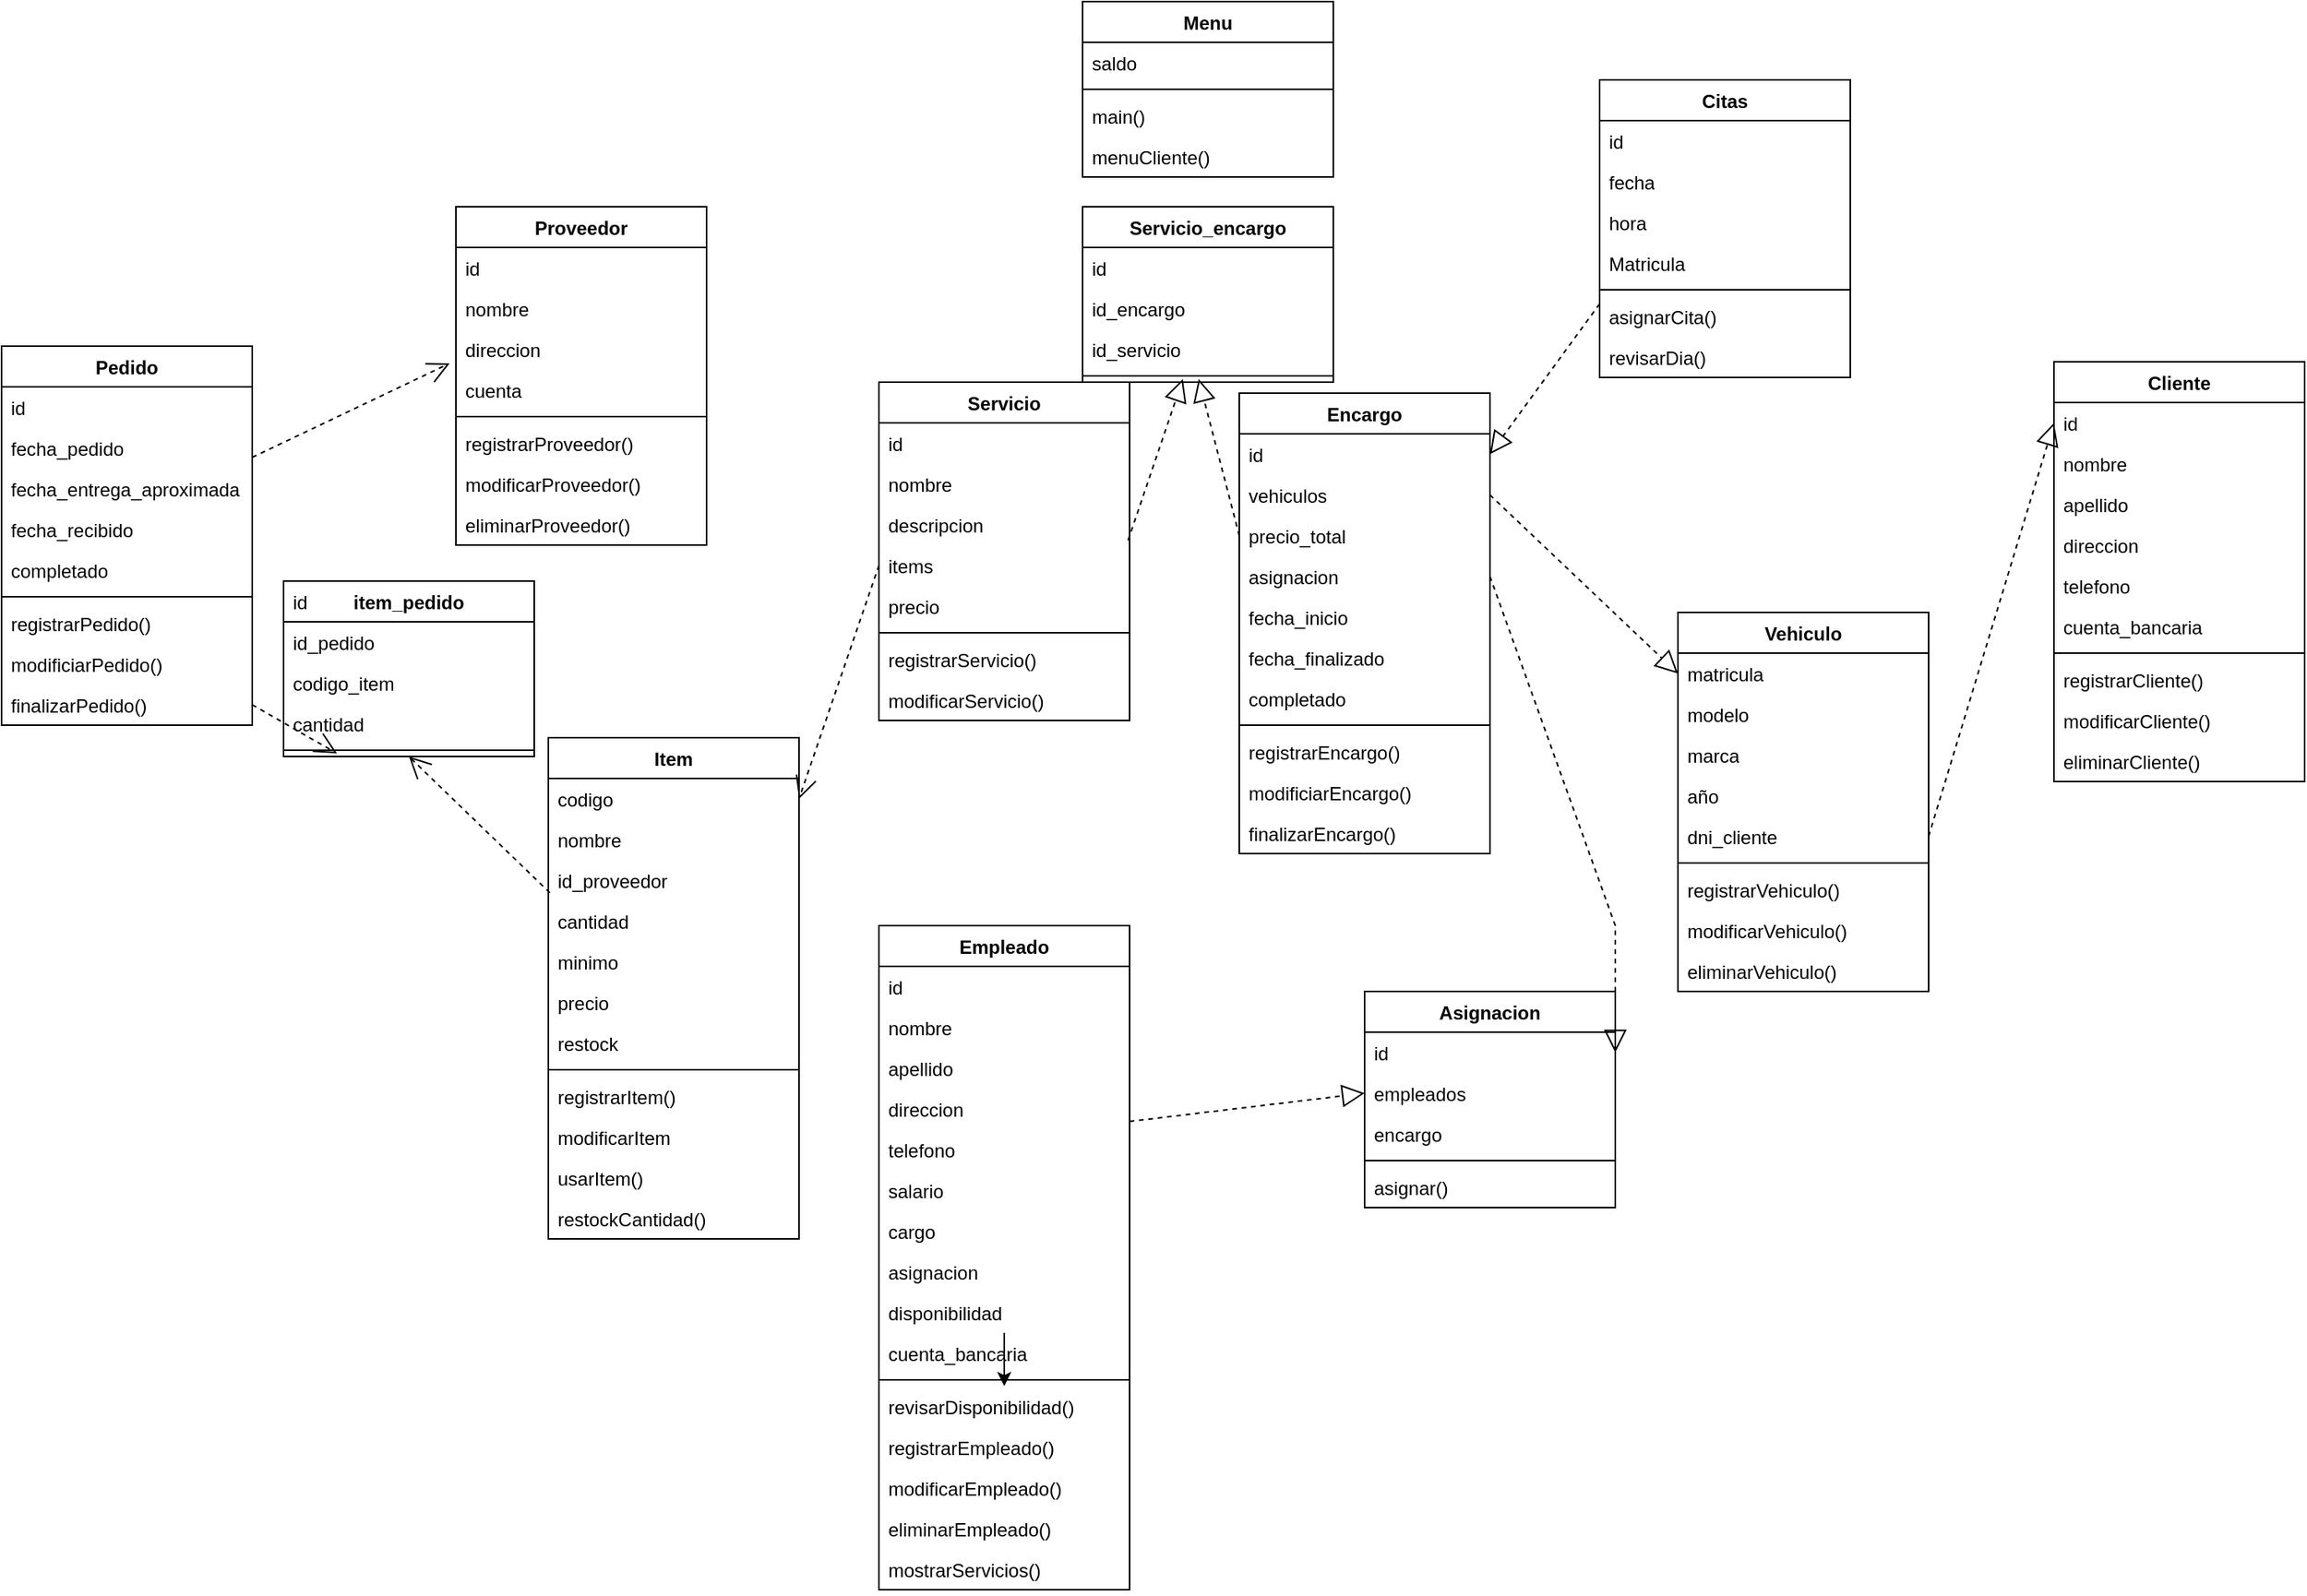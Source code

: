 <mxfile>
    <diagram name="Página-1" id="JYMBRxukb9sOUtLyIfKU">
        <mxGraphModel dx="2688" dy="1887" grid="1" gridSize="10" guides="1" tooltips="1" connect="1" arrows="1" fold="1" page="1" pageScale="1" pageWidth="850" pageHeight="1100" math="0" shadow="0">
            <root>
                <mxCell id="0"/>
                <mxCell id="1" parent="0"/>
                <mxCell id="yncLo9RyE75Em7LGXisN-21" value="Menu" style="swimlane;fontStyle=1;align=center;verticalAlign=top;childLayout=stackLayout;horizontal=1;startSize=26;horizontalStack=0;resizeParent=1;resizeParentMax=0;resizeLast=0;collapsible=1;marginBottom=0;whiteSpace=wrap;html=1;" parent="1" vertex="1">
                    <mxGeometry x="-130" y="-1050" width="160" height="112" as="geometry"/>
                </mxCell>
                <mxCell id="fqDdCBf73jsBkyuYo6UW-135" value="saldo" style="text;strokeColor=none;fillColor=none;align=left;verticalAlign=top;spacingLeft=4;spacingRight=4;overflow=hidden;rotatable=0;points=[[0,0.5],[1,0.5]];portConstraint=eastwest;whiteSpace=wrap;html=1;" parent="yncLo9RyE75Em7LGXisN-21" vertex="1">
                    <mxGeometry y="26" width="160" height="26" as="geometry"/>
                </mxCell>
                <mxCell id="yncLo9RyE75Em7LGXisN-24" value="" style="line;strokeWidth=1;fillColor=none;align=left;verticalAlign=middle;spacingTop=-1;spacingLeft=3;spacingRight=3;rotatable=0;labelPosition=right;points=[];portConstraint=eastwest;strokeColor=inherit;" parent="yncLo9RyE75Em7LGXisN-21" vertex="1">
                    <mxGeometry y="52" width="160" height="8" as="geometry"/>
                </mxCell>
                <mxCell id="v6XL6q0oTl_gwpQIpu0Y-4" value="main()" style="text;strokeColor=none;fillColor=none;align=left;verticalAlign=top;spacingLeft=4;spacingRight=4;overflow=hidden;rotatable=0;points=[[0,0.5],[1,0.5]];portConstraint=eastwest;whiteSpace=wrap;html=1;" parent="yncLo9RyE75Em7LGXisN-21" vertex="1">
                    <mxGeometry y="60" width="160" height="26" as="geometry"/>
                </mxCell>
                <mxCell id="fqDdCBf73jsBkyuYo6UW-13" value="menuCliente()" style="text;strokeColor=none;fillColor=none;align=left;verticalAlign=top;spacingLeft=4;spacingRight=4;overflow=hidden;rotatable=0;points=[[0,0.5],[1,0.5]];portConstraint=eastwest;whiteSpace=wrap;html=1;" parent="yncLo9RyE75Em7LGXisN-21" vertex="1">
                    <mxGeometry y="86" width="160" height="26" as="geometry"/>
                </mxCell>
                <mxCell id="fqDdCBf73jsBkyuYo6UW-1" value="Cliente" style="swimlane;fontStyle=1;align=center;verticalAlign=top;childLayout=stackLayout;horizontal=1;startSize=26;horizontalStack=0;resizeParent=1;resizeParentMax=0;resizeLast=0;collapsible=1;marginBottom=0;whiteSpace=wrap;html=1;" parent="1" vertex="1">
                    <mxGeometry x="490" y="-820" width="160" height="268" as="geometry"/>
                </mxCell>
                <mxCell id="fqDdCBf73jsBkyuYo6UW-4" value="id&lt;div&gt;&lt;br&gt;&lt;/div&gt;" style="text;strokeColor=none;fillColor=none;align=left;verticalAlign=top;spacingLeft=4;spacingRight=4;overflow=hidden;rotatable=0;points=[[0,0.5],[1,0.5]];portConstraint=eastwest;whiteSpace=wrap;html=1;" parent="fqDdCBf73jsBkyuYo6UW-1" vertex="1">
                    <mxGeometry y="26" width="160" height="26" as="geometry"/>
                </mxCell>
                <mxCell id="fqDdCBf73jsBkyuYo6UW-5" value="nombre" style="text;strokeColor=none;fillColor=none;align=left;verticalAlign=top;spacingLeft=4;spacingRight=4;overflow=hidden;rotatable=0;points=[[0,0.5],[1,0.5]];portConstraint=eastwest;whiteSpace=wrap;html=1;" parent="fqDdCBf73jsBkyuYo6UW-1" vertex="1">
                    <mxGeometry y="52" width="160" height="26" as="geometry"/>
                </mxCell>
                <mxCell id="fqDdCBf73jsBkyuYo6UW-6" value="apellido" style="text;strokeColor=none;fillColor=none;align=left;verticalAlign=top;spacingLeft=4;spacingRight=4;overflow=hidden;rotatable=0;points=[[0,0.5],[1,0.5]];portConstraint=eastwest;whiteSpace=wrap;html=1;" parent="fqDdCBf73jsBkyuYo6UW-1" vertex="1">
                    <mxGeometry y="78" width="160" height="26" as="geometry"/>
                </mxCell>
                <mxCell id="fqDdCBf73jsBkyuYo6UW-7" value="direccion" style="text;strokeColor=none;fillColor=none;align=left;verticalAlign=top;spacingLeft=4;spacingRight=4;overflow=hidden;rotatable=0;points=[[0,0.5],[1,0.5]];portConstraint=eastwest;whiteSpace=wrap;html=1;" parent="fqDdCBf73jsBkyuYo6UW-1" vertex="1">
                    <mxGeometry y="104" width="160" height="26" as="geometry"/>
                </mxCell>
                <mxCell id="fqDdCBf73jsBkyuYo6UW-8" value="telefono" style="text;strokeColor=none;fillColor=none;align=left;verticalAlign=top;spacingLeft=4;spacingRight=4;overflow=hidden;rotatable=0;points=[[0,0.5],[1,0.5]];portConstraint=eastwest;whiteSpace=wrap;html=1;" parent="fqDdCBf73jsBkyuYo6UW-1" vertex="1">
                    <mxGeometry y="130" width="160" height="26" as="geometry"/>
                </mxCell>
                <mxCell id="fqDdCBf73jsBkyuYo6UW-9" value="cuenta_bancaria" style="text;strokeColor=none;fillColor=none;align=left;verticalAlign=top;spacingLeft=4;spacingRight=4;overflow=hidden;rotatable=0;points=[[0,0.5],[1,0.5]];portConstraint=eastwest;whiteSpace=wrap;html=1;" parent="fqDdCBf73jsBkyuYo6UW-1" vertex="1">
                    <mxGeometry y="156" width="160" height="26" as="geometry"/>
                </mxCell>
                <mxCell id="fqDdCBf73jsBkyuYo6UW-2" value="" style="line;strokeWidth=1;fillColor=none;align=left;verticalAlign=middle;spacingTop=-1;spacingLeft=3;spacingRight=3;rotatable=0;labelPosition=right;points=[];portConstraint=eastwest;strokeColor=inherit;" parent="fqDdCBf73jsBkyuYo6UW-1" vertex="1">
                    <mxGeometry y="182" width="160" height="8" as="geometry"/>
                </mxCell>
                <mxCell id="fqDdCBf73jsBkyuYo6UW-3" value="registrarCliente()" style="text;strokeColor=none;fillColor=none;align=left;verticalAlign=top;spacingLeft=4;spacingRight=4;overflow=hidden;rotatable=0;points=[[0,0.5],[1,0.5]];portConstraint=eastwest;whiteSpace=wrap;html=1;" parent="fqDdCBf73jsBkyuYo6UW-1" vertex="1">
                    <mxGeometry y="190" width="160" height="26" as="geometry"/>
                </mxCell>
                <mxCell id="fqDdCBf73jsBkyuYo6UW-10" value="modificarCliente()" style="text;strokeColor=none;fillColor=none;align=left;verticalAlign=top;spacingLeft=4;spacingRight=4;overflow=hidden;rotatable=0;points=[[0,0.5],[1,0.5]];portConstraint=eastwest;whiteSpace=wrap;html=1;" parent="fqDdCBf73jsBkyuYo6UW-1" vertex="1">
                    <mxGeometry y="216" width="160" height="26" as="geometry"/>
                </mxCell>
                <mxCell id="fqDdCBf73jsBkyuYo6UW-11" value="eliminarCliente()" style="text;strokeColor=none;fillColor=none;align=left;verticalAlign=top;spacingLeft=4;spacingRight=4;overflow=hidden;rotatable=0;points=[[0,0.5],[1,0.5]];portConstraint=eastwest;whiteSpace=wrap;html=1;" parent="fqDdCBf73jsBkyuYo6UW-1" vertex="1">
                    <mxGeometry y="242" width="160" height="26" as="geometry"/>
                </mxCell>
                <mxCell id="fqDdCBf73jsBkyuYo6UW-15" value="Vehiculo" style="swimlane;fontStyle=1;align=center;verticalAlign=top;childLayout=stackLayout;horizontal=1;startSize=26;horizontalStack=0;resizeParent=1;resizeParentMax=0;resizeLast=0;collapsible=1;marginBottom=0;whiteSpace=wrap;html=1;" parent="1" vertex="1">
                    <mxGeometry x="250" y="-660" width="160" height="242" as="geometry"/>
                </mxCell>
                <mxCell id="fqDdCBf73jsBkyuYo6UW-19" value="matricula" style="text;strokeColor=none;fillColor=none;align=left;verticalAlign=top;spacingLeft=4;spacingRight=4;overflow=hidden;rotatable=0;points=[[0,0.5],[1,0.5]];portConstraint=eastwest;whiteSpace=wrap;html=1;" parent="fqDdCBf73jsBkyuYo6UW-15" vertex="1">
                    <mxGeometry y="26" width="160" height="26" as="geometry"/>
                </mxCell>
                <mxCell id="fqDdCBf73jsBkyuYo6UW-17" value="modelo" style="text;strokeColor=none;fillColor=none;align=left;verticalAlign=top;spacingLeft=4;spacingRight=4;overflow=hidden;rotatable=0;points=[[0,0.5],[1,0.5]];portConstraint=eastwest;whiteSpace=wrap;html=1;" parent="fqDdCBf73jsBkyuYo6UW-15" vertex="1">
                    <mxGeometry y="52" width="160" height="26" as="geometry"/>
                </mxCell>
                <mxCell id="fqDdCBf73jsBkyuYo6UW-18" value="marca" style="text;strokeColor=none;fillColor=none;align=left;verticalAlign=top;spacingLeft=4;spacingRight=4;overflow=hidden;rotatable=0;points=[[0,0.5],[1,0.5]];portConstraint=eastwest;whiteSpace=wrap;html=1;" parent="fqDdCBf73jsBkyuYo6UW-15" vertex="1">
                    <mxGeometry y="78" width="160" height="26" as="geometry"/>
                </mxCell>
                <mxCell id="fqDdCBf73jsBkyuYo6UW-20" value="año" style="text;strokeColor=none;fillColor=none;align=left;verticalAlign=top;spacingLeft=4;spacingRight=4;overflow=hidden;rotatable=0;points=[[0,0.5],[1,0.5]];portConstraint=eastwest;whiteSpace=wrap;html=1;" parent="fqDdCBf73jsBkyuYo6UW-15" vertex="1">
                    <mxGeometry y="104" width="160" height="26" as="geometry"/>
                </mxCell>
                <mxCell id="fqDdCBf73jsBkyuYo6UW-21" value="dni_cliente" style="text;strokeColor=none;fillColor=none;align=left;verticalAlign=top;spacingLeft=4;spacingRight=4;overflow=hidden;rotatable=0;points=[[0,0.5],[1,0.5]];portConstraint=eastwest;whiteSpace=wrap;html=1;" parent="fqDdCBf73jsBkyuYo6UW-15" vertex="1">
                    <mxGeometry y="130" width="160" height="26" as="geometry"/>
                </mxCell>
                <mxCell id="fqDdCBf73jsBkyuYo6UW-22" value="" style="line;strokeWidth=1;fillColor=none;align=left;verticalAlign=middle;spacingTop=-1;spacingLeft=3;spacingRight=3;rotatable=0;labelPosition=right;points=[];portConstraint=eastwest;strokeColor=inherit;" parent="fqDdCBf73jsBkyuYo6UW-15" vertex="1">
                    <mxGeometry y="156" width="160" height="8" as="geometry"/>
                </mxCell>
                <mxCell id="fqDdCBf73jsBkyuYo6UW-23" value="registrarVehiculo()" style="text;strokeColor=none;fillColor=none;align=left;verticalAlign=top;spacingLeft=4;spacingRight=4;overflow=hidden;rotatable=0;points=[[0,0.5],[1,0.5]];portConstraint=eastwest;whiteSpace=wrap;html=1;" parent="fqDdCBf73jsBkyuYo6UW-15" vertex="1">
                    <mxGeometry y="164" width="160" height="26" as="geometry"/>
                </mxCell>
                <mxCell id="fqDdCBf73jsBkyuYo6UW-24" value="modificarVehiculo()" style="text;strokeColor=none;fillColor=none;align=left;verticalAlign=top;spacingLeft=4;spacingRight=4;overflow=hidden;rotatable=0;points=[[0,0.5],[1,0.5]];portConstraint=eastwest;whiteSpace=wrap;html=1;" parent="fqDdCBf73jsBkyuYo6UW-15" vertex="1">
                    <mxGeometry y="190" width="160" height="26" as="geometry"/>
                </mxCell>
                <mxCell id="fqDdCBf73jsBkyuYo6UW-25" value="eliminarVehiculo()" style="text;strokeColor=none;fillColor=none;align=left;verticalAlign=top;spacingLeft=4;spacingRight=4;overflow=hidden;rotatable=0;points=[[0,0.5],[1,0.5]];portConstraint=eastwest;whiteSpace=wrap;html=1;" parent="fqDdCBf73jsBkyuYo6UW-15" vertex="1">
                    <mxGeometry y="216" width="160" height="26" as="geometry"/>
                </mxCell>
                <mxCell id="fqDdCBf73jsBkyuYo6UW-26" value="Servicio" style="swimlane;fontStyle=1;align=center;verticalAlign=top;childLayout=stackLayout;horizontal=1;startSize=26;horizontalStack=0;resizeParent=1;resizeParentMax=0;resizeLast=0;collapsible=1;marginBottom=0;whiteSpace=wrap;html=1;" parent="1" vertex="1">
                    <mxGeometry x="-260" y="-807" width="160" height="216" as="geometry"/>
                </mxCell>
                <mxCell id="fqDdCBf73jsBkyuYo6UW-27" value="id" style="text;strokeColor=none;fillColor=none;align=left;verticalAlign=top;spacingLeft=4;spacingRight=4;overflow=hidden;rotatable=0;points=[[0,0.5],[1,0.5]];portConstraint=eastwest;whiteSpace=wrap;html=1;" parent="fqDdCBf73jsBkyuYo6UW-26" vertex="1">
                    <mxGeometry y="26" width="160" height="26" as="geometry"/>
                </mxCell>
                <mxCell id="fqDdCBf73jsBkyuYo6UW-101" value="nombre" style="text;strokeColor=none;fillColor=none;align=left;verticalAlign=top;spacingLeft=4;spacingRight=4;overflow=hidden;rotatable=0;points=[[0,0.5],[1,0.5]];portConstraint=eastwest;whiteSpace=wrap;html=1;" parent="fqDdCBf73jsBkyuYo6UW-26" vertex="1">
                    <mxGeometry y="52" width="160" height="26" as="geometry"/>
                </mxCell>
                <mxCell id="fqDdCBf73jsBkyuYo6UW-102" value="descripcion" style="text;strokeColor=none;fillColor=none;align=left;verticalAlign=top;spacingLeft=4;spacingRight=4;overflow=hidden;rotatable=0;points=[[0,0.5],[1,0.5]];portConstraint=eastwest;whiteSpace=wrap;html=1;" parent="fqDdCBf73jsBkyuYo6UW-26" vertex="1">
                    <mxGeometry y="78" width="160" height="26" as="geometry"/>
                </mxCell>
                <mxCell id="fqDdCBf73jsBkyuYo6UW-56" value="items" style="text;strokeColor=none;fillColor=none;align=left;verticalAlign=top;spacingLeft=4;spacingRight=4;overflow=hidden;rotatable=0;points=[[0,0.5],[1,0.5]];portConstraint=eastwest;whiteSpace=wrap;html=1;" parent="fqDdCBf73jsBkyuYo6UW-26" vertex="1">
                    <mxGeometry y="104" width="160" height="26" as="geometry"/>
                </mxCell>
                <mxCell id="fqDdCBf73jsBkyuYo6UW-103" value="precio" style="text;strokeColor=none;fillColor=none;align=left;verticalAlign=top;spacingLeft=4;spacingRight=4;overflow=hidden;rotatable=0;points=[[0,0.5],[1,0.5]];portConstraint=eastwest;whiteSpace=wrap;html=1;" parent="fqDdCBf73jsBkyuYo6UW-26" vertex="1">
                    <mxGeometry y="130" width="160" height="26" as="geometry"/>
                </mxCell>
                <mxCell id="fqDdCBf73jsBkyuYo6UW-32" value="" style="line;strokeWidth=1;fillColor=none;align=left;verticalAlign=middle;spacingTop=-1;spacingLeft=3;spacingRight=3;rotatable=0;labelPosition=right;points=[];portConstraint=eastwest;strokeColor=inherit;" parent="fqDdCBf73jsBkyuYo6UW-26" vertex="1">
                    <mxGeometry y="156" width="160" height="8" as="geometry"/>
                </mxCell>
                <mxCell id="fqDdCBf73jsBkyuYo6UW-33" value="registrarServicio()" style="text;strokeColor=none;fillColor=none;align=left;verticalAlign=top;spacingLeft=4;spacingRight=4;overflow=hidden;rotatable=0;points=[[0,0.5],[1,0.5]];portConstraint=eastwest;whiteSpace=wrap;html=1;" parent="fqDdCBf73jsBkyuYo6UW-26" vertex="1">
                    <mxGeometry y="164" width="160" height="26" as="geometry"/>
                </mxCell>
                <mxCell id="fqDdCBf73jsBkyuYo6UW-34" value="modificarServicio()" style="text;strokeColor=none;fillColor=none;align=left;verticalAlign=top;spacingLeft=4;spacingRight=4;overflow=hidden;rotatable=0;points=[[0,0.5],[1,0.5]];portConstraint=eastwest;whiteSpace=wrap;html=1;" parent="fqDdCBf73jsBkyuYo6UW-26" vertex="1">
                    <mxGeometry y="190" width="160" height="26" as="geometry"/>
                </mxCell>
                <mxCell id="fqDdCBf73jsBkyuYo6UW-42" value="" style="endArrow=block;dashed=1;endFill=0;endSize=12;html=1;rounded=0;entryX=0;entryY=0.5;entryDx=0;entryDy=0;exitX=1;exitY=0.5;exitDx=0;exitDy=0;" parent="1" source="fqDdCBf73jsBkyuYo6UW-104" target="fqDdCBf73jsBkyuYo6UW-19" edge="1">
                    <mxGeometry width="160" relative="1" as="geometry">
                        <mxPoint x="170" y="-760" as="sourcePoint"/>
                        <mxPoint x="250" y="-210" as="targetPoint"/>
                    </mxGeometry>
                </mxCell>
                <mxCell id="fqDdCBf73jsBkyuYo6UW-43" value="" style="endArrow=block;dashed=1;endFill=0;endSize=12;html=1;rounded=0;entryX=0;entryY=0.5;entryDx=0;entryDy=0;exitX=1;exitY=0.5;exitDx=0;exitDy=0;" parent="1" source="fqDdCBf73jsBkyuYo6UW-21" target="fqDdCBf73jsBkyuYo6UW-4" edge="1">
                    <mxGeometry width="160" relative="1" as="geometry">
                        <mxPoint x="190" y="-305" as="sourcePoint"/>
                        <mxPoint x="290" y="-431" as="targetPoint"/>
                    </mxGeometry>
                </mxCell>
                <mxCell id="fqDdCBf73jsBkyuYo6UW-44" value="Item" style="swimlane;fontStyle=1;align=center;verticalAlign=top;childLayout=stackLayout;horizontal=1;startSize=26;horizontalStack=0;resizeParent=1;resizeParentMax=0;resizeLast=0;collapsible=1;marginBottom=0;whiteSpace=wrap;html=1;" parent="1" vertex="1">
                    <mxGeometry x="-471" y="-580" width="160" height="320" as="geometry"/>
                </mxCell>
                <mxCell id="fqDdCBf73jsBkyuYo6UW-46" value="codigo" style="text;strokeColor=none;fillColor=none;align=left;verticalAlign=top;spacingLeft=4;spacingRight=4;overflow=hidden;rotatable=0;points=[[0,0.5],[1,0.5]];portConstraint=eastwest;whiteSpace=wrap;html=1;" parent="fqDdCBf73jsBkyuYo6UW-44" vertex="1">
                    <mxGeometry y="26" width="160" height="26" as="geometry"/>
                </mxCell>
                <mxCell id="fqDdCBf73jsBkyuYo6UW-47" value="nombre" style="text;strokeColor=none;fillColor=none;align=left;verticalAlign=top;spacingLeft=4;spacingRight=4;overflow=hidden;rotatable=0;points=[[0,0.5],[1,0.5]];portConstraint=eastwest;whiteSpace=wrap;html=1;" parent="fqDdCBf73jsBkyuYo6UW-44" vertex="1">
                    <mxGeometry y="52" width="160" height="26" as="geometry"/>
                </mxCell>
                <mxCell id="fqDdCBf73jsBkyuYo6UW-150" value="id_proveedor" style="text;strokeColor=none;fillColor=none;align=left;verticalAlign=top;spacingLeft=4;spacingRight=4;overflow=hidden;rotatable=0;points=[[0,0.5],[1,0.5]];portConstraint=eastwest;whiteSpace=wrap;html=1;" parent="fqDdCBf73jsBkyuYo6UW-44" vertex="1">
                    <mxGeometry y="78" width="160" height="26" as="geometry"/>
                </mxCell>
                <mxCell id="fqDdCBf73jsBkyuYo6UW-49" value="cantidad" style="text;strokeColor=none;fillColor=none;align=left;verticalAlign=top;spacingLeft=4;spacingRight=4;overflow=hidden;rotatable=0;points=[[0,0.5],[1,0.5]];portConstraint=eastwest;whiteSpace=wrap;html=1;" parent="fqDdCBf73jsBkyuYo6UW-44" vertex="1">
                    <mxGeometry y="104" width="160" height="26" as="geometry"/>
                </mxCell>
                <mxCell id="fqDdCBf73jsBkyuYo6UW-50" value="minimo" style="text;strokeColor=none;fillColor=none;align=left;verticalAlign=top;spacingLeft=4;spacingRight=4;overflow=hidden;rotatable=0;points=[[0,0.5],[1,0.5]];portConstraint=eastwest;whiteSpace=wrap;html=1;" parent="fqDdCBf73jsBkyuYo6UW-44" vertex="1">
                    <mxGeometry y="130" width="160" height="26" as="geometry"/>
                </mxCell>
                <mxCell id="26" value="precio" style="text;strokeColor=none;fillColor=none;align=left;verticalAlign=top;spacingLeft=4;spacingRight=4;overflow=hidden;rotatable=0;points=[[0,0.5],[1,0.5]];portConstraint=eastwest;whiteSpace=wrap;html=1;" parent="fqDdCBf73jsBkyuYo6UW-44" vertex="1">
                    <mxGeometry y="156" width="160" height="26" as="geometry"/>
                </mxCell>
                <mxCell id="fqDdCBf73jsBkyuYo6UW-51" value="restock" style="text;strokeColor=none;fillColor=none;align=left;verticalAlign=top;spacingLeft=4;spacingRight=4;overflow=hidden;rotatable=0;points=[[0,0.5],[1,0.5]];portConstraint=eastwest;whiteSpace=wrap;html=1;" parent="fqDdCBf73jsBkyuYo6UW-44" vertex="1">
                    <mxGeometry y="182" width="160" height="26" as="geometry"/>
                </mxCell>
                <mxCell id="fqDdCBf73jsBkyuYo6UW-52" value="" style="line;strokeWidth=1;fillColor=none;align=left;verticalAlign=middle;spacingTop=-1;spacingLeft=3;spacingRight=3;rotatable=0;labelPosition=right;points=[];portConstraint=eastwest;strokeColor=inherit;" parent="fqDdCBf73jsBkyuYo6UW-44" vertex="1">
                    <mxGeometry y="208" width="160" height="8" as="geometry"/>
                </mxCell>
                <mxCell id="fqDdCBf73jsBkyuYo6UW-53" value="registrarItem()" style="text;strokeColor=none;fillColor=none;align=left;verticalAlign=top;spacingLeft=4;spacingRight=4;overflow=hidden;rotatable=0;points=[[0,0.5],[1,0.5]];portConstraint=eastwest;whiteSpace=wrap;html=1;" parent="fqDdCBf73jsBkyuYo6UW-44" vertex="1">
                    <mxGeometry y="216" width="160" height="26" as="geometry"/>
                </mxCell>
                <mxCell id="fqDdCBf73jsBkyuYo6UW-54" value="modificarItem" style="text;strokeColor=none;fillColor=none;align=left;verticalAlign=top;spacingLeft=4;spacingRight=4;overflow=hidden;rotatable=0;points=[[0,0.5],[1,0.5]];portConstraint=eastwest;whiteSpace=wrap;html=1;" parent="fqDdCBf73jsBkyuYo6UW-44" vertex="1">
                    <mxGeometry y="242" width="160" height="26" as="geometry"/>
                </mxCell>
                <mxCell id="fqDdCBf73jsBkyuYo6UW-55" value="usarItem()" style="text;strokeColor=none;fillColor=none;align=left;verticalAlign=top;spacingLeft=4;spacingRight=4;overflow=hidden;rotatable=0;points=[[0,0.5],[1,0.5]];portConstraint=eastwest;whiteSpace=wrap;html=1;" parent="fqDdCBf73jsBkyuYo6UW-44" vertex="1">
                    <mxGeometry y="268" width="160" height="26" as="geometry"/>
                </mxCell>
                <mxCell id="fqDdCBf73jsBkyuYo6UW-57" value="restockCantidad()" style="text;strokeColor=none;fillColor=none;align=left;verticalAlign=top;spacingLeft=4;spacingRight=4;overflow=hidden;rotatable=0;points=[[0,0.5],[1,0.5]];portConstraint=eastwest;whiteSpace=wrap;html=1;" parent="fqDdCBf73jsBkyuYo6UW-44" vertex="1">
                    <mxGeometry y="294" width="160" height="26" as="geometry"/>
                </mxCell>
                <mxCell id="fqDdCBf73jsBkyuYo6UW-58" value="" style="endArrow=open;endSize=12;dashed=1;html=1;rounded=0;exitX=0;exitY=0.5;exitDx=0;exitDy=0;entryX=1;entryY=0.5;entryDx=0;entryDy=0;" parent="1" source="fqDdCBf73jsBkyuYo6UW-56" target="fqDdCBf73jsBkyuYo6UW-46" edge="1">
                    <mxGeometry width="160" relative="1" as="geometry">
                        <mxPoint x="-230" y="-400" as="sourcePoint"/>
                        <mxPoint x="-130" y="-590" as="targetPoint"/>
                    </mxGeometry>
                </mxCell>
                <mxCell id="fqDdCBf73jsBkyuYo6UW-59" value="Empleado" style="swimlane;fontStyle=1;align=center;verticalAlign=top;childLayout=stackLayout;horizontal=1;startSize=26;horizontalStack=0;resizeParent=1;resizeParentMax=0;resizeLast=0;collapsible=1;marginBottom=0;whiteSpace=wrap;html=1;" parent="1" vertex="1">
                    <mxGeometry x="-260" y="-460" width="160" height="424" as="geometry"/>
                </mxCell>
                <mxCell id="fqDdCBf73jsBkyuYo6UW-60" value="id&lt;div&gt;&lt;br&gt;&lt;/div&gt;" style="text;strokeColor=none;fillColor=none;align=left;verticalAlign=top;spacingLeft=4;spacingRight=4;overflow=hidden;rotatable=0;points=[[0,0.5],[1,0.5]];portConstraint=eastwest;whiteSpace=wrap;html=1;" parent="fqDdCBf73jsBkyuYo6UW-59" vertex="1">
                    <mxGeometry y="26" width="160" height="26" as="geometry"/>
                </mxCell>
                <mxCell id="fqDdCBf73jsBkyuYo6UW-61" value="nombre" style="text;strokeColor=none;fillColor=none;align=left;verticalAlign=top;spacingLeft=4;spacingRight=4;overflow=hidden;rotatable=0;points=[[0,0.5],[1,0.5]];portConstraint=eastwest;whiteSpace=wrap;html=1;" parent="fqDdCBf73jsBkyuYo6UW-59" vertex="1">
                    <mxGeometry y="52" width="160" height="26" as="geometry"/>
                </mxCell>
                <mxCell id="fqDdCBf73jsBkyuYo6UW-62" value="apellido" style="text;strokeColor=none;fillColor=none;align=left;verticalAlign=top;spacingLeft=4;spacingRight=4;overflow=hidden;rotatable=0;points=[[0,0.5],[1,0.5]];portConstraint=eastwest;whiteSpace=wrap;html=1;" parent="fqDdCBf73jsBkyuYo6UW-59" vertex="1">
                    <mxGeometry y="78" width="160" height="26" as="geometry"/>
                </mxCell>
                <mxCell id="fqDdCBf73jsBkyuYo6UW-63" value="direccion" style="text;strokeColor=none;fillColor=none;align=left;verticalAlign=top;spacingLeft=4;spacingRight=4;overflow=hidden;rotatable=0;points=[[0,0.5],[1,0.5]];portConstraint=eastwest;whiteSpace=wrap;html=1;" parent="fqDdCBf73jsBkyuYo6UW-59" vertex="1">
                    <mxGeometry y="104" width="160" height="26" as="geometry"/>
                </mxCell>
                <mxCell id="fqDdCBf73jsBkyuYo6UW-64" value="telefono" style="text;strokeColor=none;fillColor=none;align=left;verticalAlign=top;spacingLeft=4;spacingRight=4;overflow=hidden;rotatable=0;points=[[0,0.5],[1,0.5]];portConstraint=eastwest;whiteSpace=wrap;html=1;" parent="fqDdCBf73jsBkyuYo6UW-59" vertex="1">
                    <mxGeometry y="130" width="160" height="26" as="geometry"/>
                </mxCell>
                <mxCell id="fqDdCBf73jsBkyuYo6UW-71" value="salario" style="text;strokeColor=none;fillColor=none;align=left;verticalAlign=top;spacingLeft=4;spacingRight=4;overflow=hidden;rotatable=0;points=[[0,0.5],[1,0.5]];portConstraint=eastwest;whiteSpace=wrap;html=1;" parent="fqDdCBf73jsBkyuYo6UW-59" vertex="1">
                    <mxGeometry y="156" width="160" height="26" as="geometry"/>
                </mxCell>
                <mxCell id="fqDdCBf73jsBkyuYo6UW-65" value="cargo" style="text;strokeColor=none;fillColor=none;align=left;verticalAlign=top;spacingLeft=4;spacingRight=4;overflow=hidden;rotatable=0;points=[[0,0.5],[1,0.5]];portConstraint=eastwest;whiteSpace=wrap;html=1;" parent="fqDdCBf73jsBkyuYo6UW-59" vertex="1">
                    <mxGeometry y="182" width="160" height="26" as="geometry"/>
                </mxCell>
                <mxCell id="fqDdCBf73jsBkyuYo6UW-70" value="asignacion" style="text;strokeColor=none;fillColor=none;align=left;verticalAlign=top;spacingLeft=4;spacingRight=4;overflow=hidden;rotatable=0;points=[[0,0.5],[1,0.5]];portConstraint=eastwest;whiteSpace=wrap;html=1;" parent="fqDdCBf73jsBkyuYo6UW-59" vertex="1">
                    <mxGeometry y="208" width="160" height="26" as="geometry"/>
                </mxCell>
                <mxCell id="2" value="" style="edgeStyle=none;html=1;" parent="fqDdCBf73jsBkyuYo6UW-59" source="fqDdCBf73jsBkyuYo6UW-137" target="fqDdCBf73jsBkyuYo6UW-140" edge="1">
                    <mxGeometry relative="1" as="geometry"/>
                </mxCell>
                <mxCell id="fqDdCBf73jsBkyuYo6UW-137" value="disponibilidad" style="text;strokeColor=none;fillColor=none;align=left;verticalAlign=top;spacingLeft=4;spacingRight=4;overflow=hidden;rotatable=0;points=[[0,0.5],[1,0.5]];portConstraint=eastwest;whiteSpace=wrap;html=1;" parent="fqDdCBf73jsBkyuYo6UW-59" vertex="1">
                    <mxGeometry y="234" width="160" height="26" as="geometry"/>
                </mxCell>
                <mxCell id="3" value="cuenta_bancaria" style="text;strokeColor=none;fillColor=none;align=left;verticalAlign=top;spacingLeft=4;spacingRight=4;overflow=hidden;rotatable=0;points=[[0,0.5],[1,0.5]];portConstraint=eastwest;whiteSpace=wrap;html=1;" parent="fqDdCBf73jsBkyuYo6UW-59" vertex="1">
                    <mxGeometry y="260" width="160" height="26" as="geometry"/>
                </mxCell>
                <mxCell id="fqDdCBf73jsBkyuYo6UW-66" value="" style="line;strokeWidth=1;fillColor=none;align=left;verticalAlign=middle;spacingTop=-1;spacingLeft=3;spacingRight=3;rotatable=0;labelPosition=right;points=[];portConstraint=eastwest;strokeColor=inherit;" parent="fqDdCBf73jsBkyuYo6UW-59" vertex="1">
                    <mxGeometry y="286" width="160" height="8" as="geometry"/>
                </mxCell>
                <mxCell id="fqDdCBf73jsBkyuYo6UW-140" value="revisarDisponibilidad()" style="text;strokeColor=none;fillColor=none;align=left;verticalAlign=top;spacingLeft=4;spacingRight=4;overflow=hidden;rotatable=0;points=[[0,0.5],[1,0.5]];portConstraint=eastwest;whiteSpace=wrap;html=1;" parent="fqDdCBf73jsBkyuYo6UW-59" vertex="1">
                    <mxGeometry y="294" width="160" height="26" as="geometry"/>
                </mxCell>
                <mxCell id="fqDdCBf73jsBkyuYo6UW-67" value="registrarEmpleado()" style="text;strokeColor=none;fillColor=none;align=left;verticalAlign=top;spacingLeft=4;spacingRight=4;overflow=hidden;rotatable=0;points=[[0,0.5],[1,0.5]];portConstraint=eastwest;whiteSpace=wrap;html=1;" parent="fqDdCBf73jsBkyuYo6UW-59" vertex="1">
                    <mxGeometry y="320" width="160" height="26" as="geometry"/>
                </mxCell>
                <mxCell id="fqDdCBf73jsBkyuYo6UW-68" value="modificarEmpleado()" style="text;strokeColor=none;fillColor=none;align=left;verticalAlign=top;spacingLeft=4;spacingRight=4;overflow=hidden;rotatable=0;points=[[0,0.5],[1,0.5]];portConstraint=eastwest;whiteSpace=wrap;html=1;" parent="fqDdCBf73jsBkyuYo6UW-59" vertex="1">
                    <mxGeometry y="346" width="160" height="26" as="geometry"/>
                </mxCell>
                <mxCell id="fqDdCBf73jsBkyuYo6UW-69" value="eliminarEmpleado()" style="text;strokeColor=none;fillColor=none;align=left;verticalAlign=top;spacingLeft=4;spacingRight=4;overflow=hidden;rotatable=0;points=[[0,0.5],[1,0.5]];portConstraint=eastwest;whiteSpace=wrap;html=1;" parent="fqDdCBf73jsBkyuYo6UW-59" vertex="1">
                    <mxGeometry y="372" width="160" height="26" as="geometry"/>
                </mxCell>
                <mxCell id="fqDdCBf73jsBkyuYo6UW-72" value="mostrarServicios()" style="text;strokeColor=none;fillColor=none;align=left;verticalAlign=top;spacingLeft=4;spacingRight=4;overflow=hidden;rotatable=0;points=[[0,0.5],[1,0.5]];portConstraint=eastwest;whiteSpace=wrap;html=1;" parent="fqDdCBf73jsBkyuYo6UW-59" vertex="1">
                    <mxGeometry y="398" width="160" height="26" as="geometry"/>
                </mxCell>
                <mxCell id="fqDdCBf73jsBkyuYo6UW-73" value="Asignacion" style="swimlane;fontStyle=1;align=center;verticalAlign=top;childLayout=stackLayout;horizontal=1;startSize=26;horizontalStack=0;resizeParent=1;resizeParentMax=0;resizeLast=0;collapsible=1;marginBottom=0;whiteSpace=wrap;html=1;" parent="1" vertex="1">
                    <mxGeometry x="50" y="-418" width="160" height="138" as="geometry"/>
                </mxCell>
                <mxCell id="fqDdCBf73jsBkyuYo6UW-74" value="id&lt;div&gt;&lt;br&gt;&lt;/div&gt;" style="text;strokeColor=none;fillColor=none;align=left;verticalAlign=top;spacingLeft=4;spacingRight=4;overflow=hidden;rotatable=0;points=[[0,0.5],[1,0.5]];portConstraint=eastwest;whiteSpace=wrap;html=1;" parent="fqDdCBf73jsBkyuYo6UW-73" vertex="1">
                    <mxGeometry y="26" width="160" height="26" as="geometry"/>
                </mxCell>
                <mxCell id="fqDdCBf73jsBkyuYo6UW-75" value="empleados" style="text;strokeColor=none;fillColor=none;align=left;verticalAlign=top;spacingLeft=4;spacingRight=4;overflow=hidden;rotatable=0;points=[[0,0.5],[1,0.5]];portConstraint=eastwest;whiteSpace=wrap;html=1;" parent="fqDdCBf73jsBkyuYo6UW-73" vertex="1">
                    <mxGeometry y="52" width="160" height="26" as="geometry"/>
                </mxCell>
                <mxCell id="fqDdCBf73jsBkyuYo6UW-77" value="encargo" style="text;strokeColor=none;fillColor=none;align=left;verticalAlign=top;spacingLeft=4;spacingRight=4;overflow=hidden;rotatable=0;points=[[0,0.5],[1,0.5]];portConstraint=eastwest;whiteSpace=wrap;html=1;" parent="fqDdCBf73jsBkyuYo6UW-73" vertex="1">
                    <mxGeometry y="78" width="160" height="26" as="geometry"/>
                </mxCell>
                <mxCell id="fqDdCBf73jsBkyuYo6UW-80" value="" style="line;strokeWidth=1;fillColor=none;align=left;verticalAlign=middle;spacingTop=-1;spacingLeft=3;spacingRight=3;rotatable=0;labelPosition=right;points=[];portConstraint=eastwest;strokeColor=inherit;" parent="fqDdCBf73jsBkyuYo6UW-73" vertex="1">
                    <mxGeometry y="104" width="160" height="8" as="geometry"/>
                </mxCell>
                <mxCell id="fqDdCBf73jsBkyuYo6UW-108" value="asignar()" style="text;strokeColor=none;fillColor=none;align=left;verticalAlign=top;spacingLeft=4;spacingRight=4;overflow=hidden;rotatable=0;points=[[0,0.5],[1,0.5]];portConstraint=eastwest;whiteSpace=wrap;html=1;" parent="fqDdCBf73jsBkyuYo6UW-73" vertex="1">
                    <mxGeometry y="112" width="160" height="26" as="geometry"/>
                </mxCell>
                <mxCell id="fqDdCBf73jsBkyuYo6UW-84" value="Encargo" style="swimlane;fontStyle=1;align=center;verticalAlign=top;childLayout=stackLayout;horizontal=1;startSize=26;horizontalStack=0;resizeParent=1;resizeParentMax=0;resizeLast=0;collapsible=1;marginBottom=0;whiteSpace=wrap;html=1;" parent="1" vertex="1">
                    <mxGeometry x="-30" y="-800" width="160" height="294" as="geometry"/>
                </mxCell>
                <mxCell id="fqDdCBf73jsBkyuYo6UW-85" value="id" style="text;strokeColor=none;fillColor=none;align=left;verticalAlign=top;spacingLeft=4;spacingRight=4;overflow=hidden;rotatable=0;points=[[0,0.5],[1,0.5]];portConstraint=eastwest;whiteSpace=wrap;html=1;" parent="fqDdCBf73jsBkyuYo6UW-84" vertex="1">
                    <mxGeometry y="26" width="160" height="26" as="geometry"/>
                </mxCell>
                <mxCell id="fqDdCBf73jsBkyuYo6UW-104" value="vehiculos" style="text;strokeColor=none;fillColor=none;align=left;verticalAlign=top;spacingLeft=4;spacingRight=4;overflow=hidden;rotatable=0;points=[[0,0.5],[1,0.5]];portConstraint=eastwest;whiteSpace=wrap;html=1;" parent="fqDdCBf73jsBkyuYo6UW-84" vertex="1">
                    <mxGeometry y="52" width="160" height="26" as="geometry"/>
                </mxCell>
                <mxCell id="fqDdCBf73jsBkyuYo6UW-130" value="precio_total" style="text;strokeColor=none;fillColor=none;align=left;verticalAlign=top;spacingLeft=4;spacingRight=4;overflow=hidden;rotatable=0;points=[[0,0.5],[1,0.5]];portConstraint=eastwest;whiteSpace=wrap;html=1;" parent="fqDdCBf73jsBkyuYo6UW-84" vertex="1">
                    <mxGeometry y="78" width="160" height="26" as="geometry"/>
                </mxCell>
                <mxCell id="fqDdCBf73jsBkyuYo6UW-106" value="asignacion" style="text;strokeColor=none;fillColor=none;align=left;verticalAlign=top;spacingLeft=4;spacingRight=4;overflow=hidden;rotatable=0;points=[[0,0.5],[1,0.5]];portConstraint=eastwest;whiteSpace=wrap;html=1;" parent="fqDdCBf73jsBkyuYo6UW-84" vertex="1">
                    <mxGeometry y="104" width="160" height="26" as="geometry"/>
                </mxCell>
                <mxCell id="fqDdCBf73jsBkyuYo6UW-89" value="fecha_inicio" style="text;strokeColor=none;fillColor=none;align=left;verticalAlign=top;spacingLeft=4;spacingRight=4;overflow=hidden;rotatable=0;points=[[0,0.5],[1,0.5]];portConstraint=eastwest;whiteSpace=wrap;html=1;" parent="fqDdCBf73jsBkyuYo6UW-84" vertex="1">
                    <mxGeometry y="130" width="160" height="26" as="geometry"/>
                </mxCell>
                <mxCell id="fqDdCBf73jsBkyuYo6UW-90" value="fecha_finalizado" style="text;strokeColor=none;fillColor=none;align=left;verticalAlign=top;spacingLeft=4;spacingRight=4;overflow=hidden;rotatable=0;points=[[0,0.5],[1,0.5]];portConstraint=eastwest;whiteSpace=wrap;html=1;" parent="fqDdCBf73jsBkyuYo6UW-84" vertex="1">
                    <mxGeometry y="156" width="160" height="26" as="geometry"/>
                </mxCell>
                <mxCell id="fqDdCBf73jsBkyuYo6UW-91" value="completado" style="text;strokeColor=none;fillColor=none;align=left;verticalAlign=top;spacingLeft=4;spacingRight=4;overflow=hidden;rotatable=0;points=[[0,0.5],[1,0.5]];portConstraint=eastwest;whiteSpace=wrap;html=1;" parent="fqDdCBf73jsBkyuYo6UW-84" vertex="1">
                    <mxGeometry y="182" width="160" height="26" as="geometry"/>
                </mxCell>
                <mxCell id="fqDdCBf73jsBkyuYo6UW-93" value="" style="line;strokeWidth=1;fillColor=none;align=left;verticalAlign=middle;spacingTop=-1;spacingLeft=3;spacingRight=3;rotatable=0;labelPosition=right;points=[];portConstraint=eastwest;strokeColor=inherit;" parent="fqDdCBf73jsBkyuYo6UW-84" vertex="1">
                    <mxGeometry y="208" width="160" height="8" as="geometry"/>
                </mxCell>
                <mxCell id="fqDdCBf73jsBkyuYo6UW-94" value="registrarEncargo()" style="text;strokeColor=none;fillColor=none;align=left;verticalAlign=top;spacingLeft=4;spacingRight=4;overflow=hidden;rotatable=0;points=[[0,0.5],[1,0.5]];portConstraint=eastwest;whiteSpace=wrap;html=1;" parent="fqDdCBf73jsBkyuYo6UW-84" vertex="1">
                    <mxGeometry y="216" width="160" height="26" as="geometry"/>
                </mxCell>
                <mxCell id="fqDdCBf73jsBkyuYo6UW-95" value="modificiarEncargo()" style="text;strokeColor=none;fillColor=none;align=left;verticalAlign=top;spacingLeft=4;spacingRight=4;overflow=hidden;rotatable=0;points=[[0,0.5],[1,0.5]];portConstraint=eastwest;whiteSpace=wrap;html=1;" parent="fqDdCBf73jsBkyuYo6UW-84" vertex="1">
                    <mxGeometry y="242" width="160" height="26" as="geometry"/>
                </mxCell>
                <mxCell id="fqDdCBf73jsBkyuYo6UW-96" value="finalizarEncargo()" style="text;strokeColor=none;fillColor=none;align=left;verticalAlign=top;spacingLeft=4;spacingRight=4;overflow=hidden;rotatable=0;points=[[0,0.5],[1,0.5]];portConstraint=eastwest;whiteSpace=wrap;html=1;" parent="fqDdCBf73jsBkyuYo6UW-84" vertex="1">
                    <mxGeometry y="268" width="160" height="26" as="geometry"/>
                </mxCell>
                <mxCell id="fqDdCBf73jsBkyuYo6UW-105" value="" style="endArrow=block;dashed=1;endFill=0;endSize=12;html=1;rounded=0;entryX=0.463;entryY=0.75;entryDx=0;entryDy=0;exitX=0;exitY=0.5;exitDx=0;exitDy=0;entryPerimeter=0;" parent="1" target="8" edge="1">
                    <mxGeometry width="160" relative="1" as="geometry">
                        <mxPoint x="-30" y="-709" as="sourcePoint"/>
                        <mxPoint x="521" y="-531" as="targetPoint"/>
                    </mxGeometry>
                </mxCell>
                <mxCell id="fqDdCBf73jsBkyuYo6UW-107" value="" style="endArrow=block;dashed=1;endFill=0;endSize=12;html=1;rounded=0;entryX=1;entryY=0.5;entryDx=0;entryDy=0;exitX=1;exitY=0.5;exitDx=0;exitDy=0;" parent="1" source="fqDdCBf73jsBkyuYo6UW-106" target="fqDdCBf73jsBkyuYo6UW-74" edge="1">
                    <mxGeometry width="160" relative="1" as="geometry">
                        <mxPoint x="140" y="-679" as="sourcePoint"/>
                        <mxPoint x="250" y="-581" as="targetPoint"/>
                        <Array as="points">
                            <mxPoint x="210" y="-460"/>
                        </Array>
                    </mxGeometry>
                </mxCell>
                <mxCell id="fqDdCBf73jsBkyuYo6UW-109" value="" style="endArrow=block;dashed=1;endFill=0;endSize=12;html=1;rounded=0;exitX=1;exitY=0.808;exitDx=0;exitDy=0;exitPerimeter=0;entryX=0;entryY=0.5;entryDx=0;entryDy=0;" parent="1" source="fqDdCBf73jsBkyuYo6UW-63" target="fqDdCBf73jsBkyuYo6UW-75" edge="1">
                    <mxGeometry width="160" relative="1" as="geometry">
                        <mxPoint x="-20" y="-290" as="sourcePoint"/>
                        <mxPoint x="-27.087" y="-260" as="targetPoint"/>
                    </mxGeometry>
                </mxCell>
                <mxCell id="fqDdCBf73jsBkyuYo6UW-110" value="Proveedor" style="swimlane;fontStyle=1;align=center;verticalAlign=top;childLayout=stackLayout;horizontal=1;startSize=26;horizontalStack=0;resizeParent=1;resizeParentMax=0;resizeLast=0;collapsible=1;marginBottom=0;whiteSpace=wrap;html=1;" parent="1" vertex="1">
                    <mxGeometry x="-530" y="-919" width="160" height="216" as="geometry"/>
                </mxCell>
                <mxCell id="fqDdCBf73jsBkyuYo6UW-111" value="id" style="text;strokeColor=none;fillColor=none;align=left;verticalAlign=top;spacingLeft=4;spacingRight=4;overflow=hidden;rotatable=0;points=[[0,0.5],[1,0.5]];portConstraint=eastwest;whiteSpace=wrap;html=1;" parent="fqDdCBf73jsBkyuYo6UW-110" vertex="1">
                    <mxGeometry y="26" width="160" height="26" as="geometry"/>
                </mxCell>
                <mxCell id="fqDdCBf73jsBkyuYo6UW-114" value="nombre" style="text;strokeColor=none;fillColor=none;align=left;verticalAlign=top;spacingLeft=4;spacingRight=4;overflow=hidden;rotatable=0;points=[[0,0.5],[1,0.5]];portConstraint=eastwest;whiteSpace=wrap;html=1;" parent="fqDdCBf73jsBkyuYo6UW-110" vertex="1">
                    <mxGeometry y="52" width="160" height="26" as="geometry"/>
                </mxCell>
                <mxCell id="fqDdCBf73jsBkyuYo6UW-112" value="direccion" style="text;strokeColor=none;fillColor=none;align=left;verticalAlign=top;spacingLeft=4;spacingRight=4;overflow=hidden;rotatable=0;points=[[0,0.5],[1,0.5]];portConstraint=eastwest;whiteSpace=wrap;html=1;" parent="fqDdCBf73jsBkyuYo6UW-110" vertex="1">
                    <mxGeometry y="78" width="160" height="26" as="geometry"/>
                </mxCell>
                <mxCell id="fqDdCBf73jsBkyuYo6UW-113" value="cuenta" style="text;strokeColor=none;fillColor=none;align=left;verticalAlign=top;spacingLeft=4;spacingRight=4;overflow=hidden;rotatable=0;points=[[0,0.5],[1,0.5]];portConstraint=eastwest;whiteSpace=wrap;html=1;" parent="fqDdCBf73jsBkyuYo6UW-110" vertex="1">
                    <mxGeometry y="104" width="160" height="26" as="geometry"/>
                </mxCell>
                <mxCell id="fqDdCBf73jsBkyuYo6UW-116" value="" style="line;strokeWidth=1;fillColor=none;align=left;verticalAlign=middle;spacingTop=-1;spacingLeft=3;spacingRight=3;rotatable=0;labelPosition=right;points=[];portConstraint=eastwest;strokeColor=inherit;" parent="fqDdCBf73jsBkyuYo6UW-110" vertex="1">
                    <mxGeometry y="130" width="160" height="8" as="geometry"/>
                </mxCell>
                <mxCell id="fqDdCBf73jsBkyuYo6UW-117" value="registrarProveedor()" style="text;strokeColor=none;fillColor=none;align=left;verticalAlign=top;spacingLeft=4;spacingRight=4;overflow=hidden;rotatable=0;points=[[0,0.5],[1,0.5]];portConstraint=eastwest;whiteSpace=wrap;html=1;" parent="fqDdCBf73jsBkyuYo6UW-110" vertex="1">
                    <mxGeometry y="138" width="160" height="26" as="geometry"/>
                </mxCell>
                <mxCell id="fqDdCBf73jsBkyuYo6UW-118" value="modificarProveedor()" style="text;strokeColor=none;fillColor=none;align=left;verticalAlign=top;spacingLeft=4;spacingRight=4;overflow=hidden;rotatable=0;points=[[0,0.5],[1,0.5]];portConstraint=eastwest;whiteSpace=wrap;html=1;" parent="fqDdCBf73jsBkyuYo6UW-110" vertex="1">
                    <mxGeometry y="164" width="160" height="26" as="geometry"/>
                </mxCell>
                <mxCell id="fqDdCBf73jsBkyuYo6UW-119" value="eliminarProveedor()" style="text;strokeColor=none;fillColor=none;align=left;verticalAlign=top;spacingLeft=4;spacingRight=4;overflow=hidden;rotatable=0;points=[[0,0.5],[1,0.5]];portConstraint=eastwest;whiteSpace=wrap;html=1;" parent="fqDdCBf73jsBkyuYo6UW-110" vertex="1">
                    <mxGeometry y="190" width="160" height="26" as="geometry"/>
                </mxCell>
                <mxCell id="fqDdCBf73jsBkyuYo6UW-120" value="Citas" style="swimlane;fontStyle=1;align=center;verticalAlign=top;childLayout=stackLayout;horizontal=1;startSize=26;horizontalStack=0;resizeParent=1;resizeParentMax=0;resizeLast=0;collapsible=1;marginBottom=0;whiteSpace=wrap;html=1;" parent="1" vertex="1">
                    <mxGeometry x="200" y="-1000" width="160" height="190" as="geometry"/>
                </mxCell>
                <mxCell id="fqDdCBf73jsBkyuYo6UW-121" value="id" style="text;strokeColor=none;fillColor=none;align=left;verticalAlign=top;spacingLeft=4;spacingRight=4;overflow=hidden;rotatable=0;points=[[0,0.5],[1,0.5]];portConstraint=eastwest;whiteSpace=wrap;html=1;" parent="fqDdCBf73jsBkyuYo6UW-120" vertex="1">
                    <mxGeometry y="26" width="160" height="26" as="geometry"/>
                </mxCell>
                <mxCell id="fqDdCBf73jsBkyuYo6UW-122" value="fecha" style="text;strokeColor=none;fillColor=none;align=left;verticalAlign=top;spacingLeft=4;spacingRight=4;overflow=hidden;rotatable=0;points=[[0,0.5],[1,0.5]];portConstraint=eastwest;whiteSpace=wrap;html=1;" parent="fqDdCBf73jsBkyuYo6UW-120" vertex="1">
                    <mxGeometry y="52" width="160" height="26" as="geometry"/>
                </mxCell>
                <mxCell id="fqDdCBf73jsBkyuYo6UW-167" value="hora" style="text;strokeColor=none;fillColor=none;align=left;verticalAlign=top;spacingLeft=4;spacingRight=4;overflow=hidden;rotatable=0;points=[[0,0.5],[1,0.5]];portConstraint=eastwest;whiteSpace=wrap;html=1;" parent="fqDdCBf73jsBkyuYo6UW-120" vertex="1">
                    <mxGeometry y="78" width="160" height="26" as="geometry"/>
                </mxCell>
                <mxCell id="fqDdCBf73jsBkyuYo6UW-123" value="Matricula" style="text;strokeColor=none;fillColor=none;align=left;verticalAlign=top;spacingLeft=4;spacingRight=4;overflow=hidden;rotatable=0;points=[[0,0.5],[1,0.5]];portConstraint=eastwest;whiteSpace=wrap;html=1;" parent="fqDdCBf73jsBkyuYo6UW-120" vertex="1">
                    <mxGeometry y="104" width="160" height="26" as="geometry"/>
                </mxCell>
                <mxCell id="fqDdCBf73jsBkyuYo6UW-126" value="" style="line;strokeWidth=1;fillColor=none;align=left;verticalAlign=middle;spacingTop=-1;spacingLeft=3;spacingRight=3;rotatable=0;labelPosition=right;points=[];portConstraint=eastwest;strokeColor=inherit;" parent="fqDdCBf73jsBkyuYo6UW-120" vertex="1">
                    <mxGeometry y="130" width="160" height="8" as="geometry"/>
                </mxCell>
                <mxCell id="fqDdCBf73jsBkyuYo6UW-129" value="asignarCita()" style="text;strokeColor=none;fillColor=none;align=left;verticalAlign=top;spacingLeft=4;spacingRight=4;overflow=hidden;rotatable=0;points=[[0,0.5],[1,0.5]];portConstraint=eastwest;whiteSpace=wrap;html=1;" parent="fqDdCBf73jsBkyuYo6UW-120" vertex="1">
                    <mxGeometry y="138" width="160" height="26" as="geometry"/>
                </mxCell>
                <mxCell id="fqDdCBf73jsBkyuYo6UW-169" value="revisarDia()" style="text;strokeColor=none;fillColor=none;align=left;verticalAlign=top;spacingLeft=4;spacingRight=4;overflow=hidden;rotatable=0;points=[[0,0.5],[1,0.5]];portConstraint=eastwest;whiteSpace=wrap;html=1;" parent="fqDdCBf73jsBkyuYo6UW-120" vertex="1">
                    <mxGeometry y="164" width="160" height="26" as="geometry"/>
                </mxCell>
                <mxCell id="fqDdCBf73jsBkyuYo6UW-147" value="" style="endArrow=block;dashed=1;endFill=0;endSize=12;html=1;rounded=0;exitX=0;exitY=0.5;exitDx=0;exitDy=0;entryX=1;entryY=0.5;entryDx=0;entryDy=0;" parent="1" target="fqDdCBf73jsBkyuYo6UW-85" edge="1">
                    <mxGeometry width="160" relative="1" as="geometry">
                        <mxPoint x="200" y="-857" as="sourcePoint"/>
                        <mxPoint x="230" y="-740" as="targetPoint"/>
                    </mxGeometry>
                </mxCell>
                <mxCell id="fqDdCBf73jsBkyuYo6UW-151" value="Pedido" style="swimlane;fontStyle=1;align=center;verticalAlign=top;childLayout=stackLayout;horizontal=1;startSize=26;horizontalStack=0;resizeParent=1;resizeParentMax=0;resizeLast=0;collapsible=1;marginBottom=0;whiteSpace=wrap;html=1;" parent="1" vertex="1">
                    <mxGeometry x="-820" y="-830" width="160" height="242" as="geometry"/>
                </mxCell>
                <mxCell id="fqDdCBf73jsBkyuYo6UW-152" value="id" style="text;strokeColor=none;fillColor=none;align=left;verticalAlign=top;spacingLeft=4;spacingRight=4;overflow=hidden;rotatable=0;points=[[0,0.5],[1,0.5]];portConstraint=eastwest;whiteSpace=wrap;html=1;" parent="fqDdCBf73jsBkyuYo6UW-151" vertex="1">
                    <mxGeometry y="26" width="160" height="26" as="geometry"/>
                </mxCell>
                <mxCell id="fqDdCBf73jsBkyuYo6UW-156" value="fecha_pedido" style="text;strokeColor=none;fillColor=none;align=left;verticalAlign=top;spacingLeft=4;spacingRight=4;overflow=hidden;rotatable=0;points=[[0,0.5],[1,0.5]];portConstraint=eastwest;whiteSpace=wrap;html=1;" parent="fqDdCBf73jsBkyuYo6UW-151" vertex="1">
                    <mxGeometry y="52" width="160" height="26" as="geometry"/>
                </mxCell>
                <mxCell id="fqDdCBf73jsBkyuYo6UW-166" value="fecha_entrega_aproximada" style="text;strokeColor=none;fillColor=none;align=left;verticalAlign=top;spacingLeft=4;spacingRight=4;overflow=hidden;rotatable=0;points=[[0,0.5],[1,0.5]];portConstraint=eastwest;whiteSpace=wrap;html=1;" parent="fqDdCBf73jsBkyuYo6UW-151" vertex="1">
                    <mxGeometry y="78" width="160" height="26" as="geometry"/>
                </mxCell>
                <mxCell id="fqDdCBf73jsBkyuYo6UW-159" value="fecha_recibido" style="text;strokeColor=none;fillColor=none;align=left;verticalAlign=top;spacingLeft=4;spacingRight=4;overflow=hidden;rotatable=0;points=[[0,0.5],[1,0.5]];portConstraint=eastwest;whiteSpace=wrap;html=1;" parent="fqDdCBf73jsBkyuYo6UW-151" vertex="1">
                    <mxGeometry y="104" width="160" height="26" as="geometry"/>
                </mxCell>
                <mxCell id="fqDdCBf73jsBkyuYo6UW-160" value="completado" style="text;strokeColor=none;fillColor=none;align=left;verticalAlign=top;spacingLeft=4;spacingRight=4;overflow=hidden;rotatable=0;points=[[0,0.5],[1,0.5]];portConstraint=eastwest;whiteSpace=wrap;html=1;" parent="fqDdCBf73jsBkyuYo6UW-151" vertex="1">
                    <mxGeometry y="130" width="160" height="26" as="geometry"/>
                </mxCell>
                <mxCell id="fqDdCBf73jsBkyuYo6UW-162" value="" style="line;strokeWidth=1;fillColor=none;align=left;verticalAlign=middle;spacingTop=-1;spacingLeft=3;spacingRight=3;rotatable=0;labelPosition=right;points=[];portConstraint=eastwest;strokeColor=inherit;" parent="fqDdCBf73jsBkyuYo6UW-151" vertex="1">
                    <mxGeometry y="156" width="160" height="8" as="geometry"/>
                </mxCell>
                <mxCell id="fqDdCBf73jsBkyuYo6UW-163" value="registrarPedido()" style="text;strokeColor=none;fillColor=none;align=left;verticalAlign=top;spacingLeft=4;spacingRight=4;overflow=hidden;rotatable=0;points=[[0,0.5],[1,0.5]];portConstraint=eastwest;whiteSpace=wrap;html=1;" parent="fqDdCBf73jsBkyuYo6UW-151" vertex="1">
                    <mxGeometry y="164" width="160" height="26" as="geometry"/>
                </mxCell>
                <mxCell id="fqDdCBf73jsBkyuYo6UW-164" value="modificiarPedido()" style="text;strokeColor=none;fillColor=none;align=left;verticalAlign=top;spacingLeft=4;spacingRight=4;overflow=hidden;rotatable=0;points=[[0,0.5],[1,0.5]];portConstraint=eastwest;whiteSpace=wrap;html=1;" parent="fqDdCBf73jsBkyuYo6UW-151" vertex="1">
                    <mxGeometry y="190" width="160" height="26" as="geometry"/>
                </mxCell>
                <mxCell id="fqDdCBf73jsBkyuYo6UW-165" value="finalizarPedido()" style="text;strokeColor=none;fillColor=none;align=left;verticalAlign=top;spacingLeft=4;spacingRight=4;overflow=hidden;rotatable=0;points=[[0,0.5],[1,0.5]];portConstraint=eastwest;whiteSpace=wrap;html=1;" parent="fqDdCBf73jsBkyuYo6UW-151" vertex="1">
                    <mxGeometry y="216" width="160" height="26" as="geometry"/>
                </mxCell>
                <mxCell id="6" value="Servicio_encargo" style="swimlane;fontStyle=1;align=center;verticalAlign=top;childLayout=stackLayout;horizontal=1;startSize=26;horizontalStack=0;resizeParent=1;resizeParentMax=0;resizeLast=0;collapsible=1;marginBottom=0;whiteSpace=wrap;html=1;" parent="1" vertex="1">
                    <mxGeometry x="-130" y="-919" width="160" height="112" as="geometry"/>
                </mxCell>
                <mxCell id="7" value="id&lt;div&gt;&lt;br&gt;&lt;/div&gt;" style="text;strokeColor=none;fillColor=none;align=left;verticalAlign=top;spacingLeft=4;spacingRight=4;overflow=hidden;rotatable=0;points=[[0,0.5],[1,0.5]];portConstraint=eastwest;whiteSpace=wrap;html=1;" parent="6" vertex="1">
                    <mxGeometry y="26" width="160" height="26" as="geometry"/>
                </mxCell>
                <mxCell id="10" value="id_encargo" style="text;strokeColor=none;fillColor=none;align=left;verticalAlign=top;spacingLeft=4;spacingRight=4;overflow=hidden;rotatable=0;points=[[0,0.5],[1,0.5]];portConstraint=eastwest;whiteSpace=wrap;html=1;" parent="6" vertex="1">
                    <mxGeometry y="52" width="160" height="26" as="geometry"/>
                </mxCell>
                <mxCell id="9" value="id_servicio&lt;div&gt;&lt;br&gt;&lt;/div&gt;" style="text;strokeColor=none;fillColor=none;align=left;verticalAlign=top;spacingLeft=4;spacingRight=4;overflow=hidden;rotatable=0;points=[[0,0.5],[1,0.5]];portConstraint=eastwest;whiteSpace=wrap;html=1;" parent="6" vertex="1">
                    <mxGeometry y="78" width="160" height="26" as="geometry"/>
                </mxCell>
                <mxCell id="8" value="" style="line;strokeWidth=1;fillColor=none;align=left;verticalAlign=middle;spacingTop=-1;spacingLeft=3;spacingRight=3;rotatable=0;labelPosition=right;points=[];portConstraint=eastwest;strokeColor=inherit;" parent="6" vertex="1">
                    <mxGeometry y="104" width="160" height="8" as="geometry"/>
                </mxCell>
                <mxCell id="11" value="" style="endArrow=block;dashed=1;endFill=0;endSize=12;html=1;rounded=0;entryX=0.4;entryY=0.75;entryDx=0;entryDy=0;exitX=0.994;exitY=-0.115;exitDx=0;exitDy=0;entryPerimeter=0;exitPerimeter=0;" parent="1" source="fqDdCBf73jsBkyuYo6UW-56" target="8" edge="1">
                    <mxGeometry width="160" relative="1" as="geometry">
                        <mxPoint x="-20" y="-699" as="sourcePoint"/>
                        <mxPoint x="-46" y="-799" as="targetPoint"/>
                    </mxGeometry>
                </mxCell>
                <mxCell id="12" value="item_pedido" style="swimlane;fontStyle=1;align=center;verticalAlign=top;childLayout=stackLayout;horizontal=1;startSize=26;horizontalStack=0;resizeParent=1;resizeParentMax=0;resizeLast=0;collapsible=1;marginBottom=0;whiteSpace=wrap;html=1;" parent="1" vertex="1">
                    <mxGeometry x="-640" y="-680" width="160" height="112" as="geometry"/>
                </mxCell>
                <mxCell id="15" value="id_pedido" style="text;strokeColor=none;fillColor=none;align=left;verticalAlign=top;spacingLeft=4;spacingRight=4;overflow=hidden;rotatable=0;points=[[0,0.5],[1,0.5]];portConstraint=eastwest;whiteSpace=wrap;html=1;" parent="12" vertex="1">
                    <mxGeometry y="26" width="160" height="26" as="geometry"/>
                </mxCell>
                <mxCell id="14" value="codigo_item" style="text;strokeColor=none;fillColor=none;align=left;verticalAlign=top;spacingLeft=4;spacingRight=4;overflow=hidden;rotatable=0;points=[[0,0.5],[1,0.5]];portConstraint=eastwest;whiteSpace=wrap;html=1;" parent="12" vertex="1">
                    <mxGeometry y="52" width="160" height="26" as="geometry"/>
                </mxCell>
                <mxCell id="22" value="cantidad" style="text;strokeColor=none;fillColor=none;align=left;verticalAlign=top;spacingLeft=4;spacingRight=4;overflow=hidden;rotatable=0;points=[[0,0.5],[1,0.5]];portConstraint=eastwest;whiteSpace=wrap;html=1;" parent="12" vertex="1">
                    <mxGeometry y="78" width="160" height="26" as="geometry"/>
                </mxCell>
                <mxCell id="16" value="" style="line;strokeWidth=1;fillColor=none;align=left;verticalAlign=middle;spacingTop=-1;spacingLeft=3;spacingRight=3;rotatable=0;labelPosition=right;points=[];portConstraint=eastwest;strokeColor=inherit;" parent="12" vertex="1">
                    <mxGeometry y="104" width="160" height="8" as="geometry"/>
                </mxCell>
                <mxCell id="23" value="" style="endArrow=open;endSize=12;dashed=1;html=1;rounded=0;exitX=0.006;exitY=0.808;exitDx=0;exitDy=0;entryX=0.5;entryY=1;entryDx=0;entryDy=0;exitPerimeter=0;" parent="1" source="fqDdCBf73jsBkyuYo6UW-150" target="12" edge="1">
                    <mxGeometry width="160" relative="1" as="geometry">
                        <mxPoint x="-579" y="-520" as="sourcePoint"/>
                        <mxPoint x="-630" y="-371" as="targetPoint"/>
                    </mxGeometry>
                </mxCell>
                <mxCell id="24" value="" style="endArrow=open;endSize=12;dashed=1;html=1;rounded=0;exitX=1;exitY=0.5;exitDx=0;exitDy=0;entryX=0.213;entryY=0.75;entryDx=0;entryDy=0;entryPerimeter=0;" parent="1" source="fqDdCBf73jsBkyuYo6UW-165" target="16" edge="1">
                    <mxGeometry width="160" relative="1" as="geometry">
                        <mxPoint x="-580" y="-429" as="sourcePoint"/>
                        <mxPoint x="-670" y="-490" as="targetPoint"/>
                        <Array as="points"/>
                    </mxGeometry>
                </mxCell>
                <mxCell id="25" value="" style="endArrow=open;endSize=12;dashed=1;html=1;rounded=0;exitX=1;exitY=0.5;exitDx=0;exitDy=0;entryX=-0.025;entryY=0.846;entryDx=0;entryDy=0;entryPerimeter=0;" parent="1" target="fqDdCBf73jsBkyuYo6UW-112" edge="1">
                    <mxGeometry width="160" relative="1" as="geometry">
                        <mxPoint x="-660" y="-759" as="sourcePoint"/>
                        <mxPoint x="-606" y="-780" as="targetPoint"/>
                        <Array as="points"/>
                    </mxGeometry>
                </mxCell>
                <mxCell id="13" value="id&lt;div&gt;&lt;br&gt;&lt;/div&gt;" style="text;strokeColor=none;fillColor=none;align=left;verticalAlign=top;spacingLeft=4;spacingRight=4;overflow=hidden;rotatable=0;points=[[0,0.5],[1,0.5]];portConstraint=eastwest;whiteSpace=wrap;html=1;" parent="1" vertex="1">
                    <mxGeometry x="-640" y="-680" width="160" height="26" as="geometry"/>
                </mxCell>
            </root>
        </mxGraphModel>
    </diagram>
</mxfile>